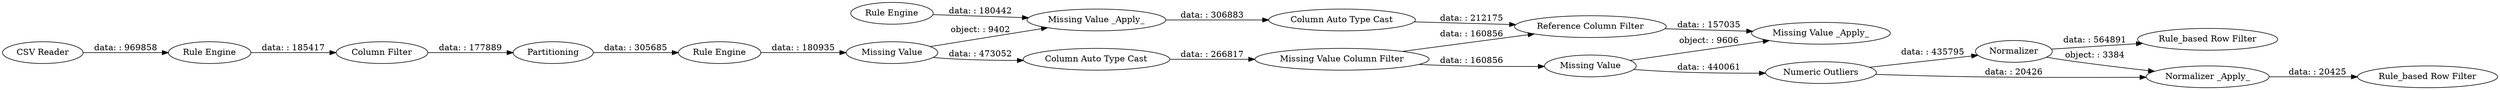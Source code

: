 digraph {
	"7229773562167408389_72" [label="Reference Column Filter"]
	"7229773562167408389_83" [label="Column Auto Type Cast"]
	"7229773562167408389_80" [label="Column Auto Type Cast"]
	"7229773562167408389_77" [label="Rule Engine"]
	"7229773562167408389_63" [label="Rule Engine"]
	"3554559507940054280_23" [label="Rule Engine"]
	"3554559507940054280_26" [label="Column Filter"]
	"7229773562167408389_64" [label="Missing Value _Apply_"]
	"7229773562167408389_81" [label="Missing Value Column Filter"]
	"3554559507940054280_24" [label=Partitioning]
	"7229773562167408389_78" [label="Missing Value"]
	"-8317699025133196183_784" [label=Normalizer]
	"-8317699025133196183_785" [label="Rule_based Row Filter"]
	"-8317699025133196183_787" [label="Rule_based Row Filter"]
	"-8317699025133196183_782" [label="CSV Reader"]
	"-8317699025133196183_783" [label="Numeric Outliers"]
	"-8317699025133196183_786" [label="Normalizer _Apply_"]
	"7229773562167408389_82" [label="Missing Value"]
	"7229773562167408389_73" [label="Missing Value _Apply_"]
	"7229773562167408389_78" -> "7229773562167408389_80" [label="data: : 473052"]
	"3554559507940054280_26" -> "3554559507940054280_24" [label="data: : 177889"]
	"7229773562167408389_80" -> "7229773562167408389_81" [label="data: : 266817"]
	"7229773562167408389_82" -> "7229773562167408389_73" [label="object: : 9606"]
	"-8317699025133196183_784" -> "-8317699025133196183_786" [label="object: : 3384"]
	"7229773562167408389_81" -> "7229773562167408389_72" [label="data: : 160856"]
	"-8317699025133196183_782" -> "3554559507940054280_23" [label="data: : 969858"]
	"7229773562167408389_72" -> "7229773562167408389_73" [label="data: : 157035"]
	"-8317699025133196183_783" -> "-8317699025133196183_786" [label="data: : 20426"]
	"3554559507940054280_23" -> "3554559507940054280_26" [label="data: : 185417"]
	"7229773562167408389_78" -> "7229773562167408389_64" [label="object: : 9402"]
	"-8317699025133196183_784" -> "-8317699025133196183_785" [label="data: : 564891"]
	"7229773562167408389_64" -> "7229773562167408389_83" [label="data: : 306883"]
	"7229773562167408389_63" -> "7229773562167408389_64" [label="data: : 180442"]
	"-8317699025133196183_783" -> "-8317699025133196183_784" [label="data: : 435795"]
	"7229773562167408389_81" -> "7229773562167408389_82" [label="data: : 160856"]
	"7229773562167408389_82" -> "-8317699025133196183_783" [label="data: : 440061"]
	"-8317699025133196183_786" -> "-8317699025133196183_787" [label="data: : 20425"]
	"3554559507940054280_24" -> "7229773562167408389_77" [label="data: : 305685"]
	"7229773562167408389_83" -> "7229773562167408389_72" [label="data: : 212175"]
	"7229773562167408389_77" -> "7229773562167408389_78" [label="data: : 180935"]
	rankdir=LR
}
